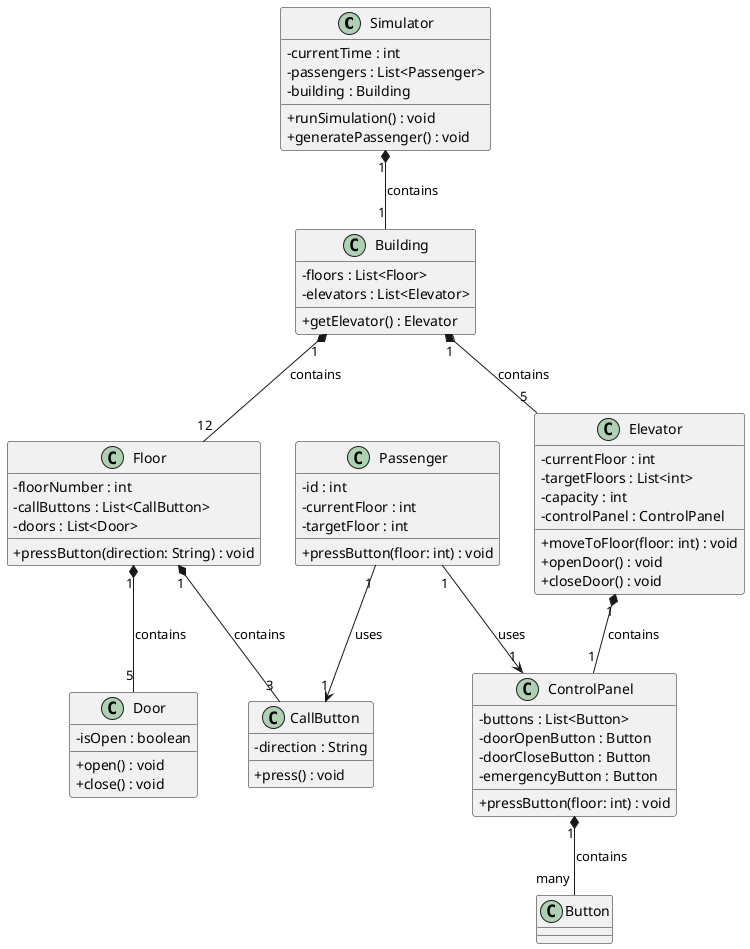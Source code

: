 
@startuml
skinparam classAttributeIconSize 0

class Simulator {
  - currentTime : int
  - passengers : List<Passenger>
  - building : Building
  + runSimulation() : void
  + generatePassenger() : void
}

class Building {
  - floors : List<Floor>
  - elevators : List<Elevator>
  + getElevator() : Elevator
}

class Floor {
  - floorNumber : int
  - callButtons : List<CallButton>
  - doors : List<Door>
  + pressButton(direction: String) : void
}

class Elevator {
  - currentFloor : int
  - targetFloors : List<int>
  - capacity : int
  - controlPanel : ControlPanel
  + moveToFloor(floor: int) : void
  + openDoor() : void
  + closeDoor() : void
}

class ControlPanel {
  - buttons : List<Button>
  - doorOpenButton : Button
  - doorCloseButton : Button
  - emergencyButton : Button
  + pressButton(floor: int) : void
}

class Passenger {
  - id : int
  - currentFloor : int
  - targetFloor : int
  + pressButton(floor: int) : void
}

class CallButton {
  - direction : String
  + press() : void
}

class Door {
  - isOpen : boolean
  + open() : void
  + close() : void
}

Simulator "1" *-- "1" Building : contains
Building "1" *-- "12" Floor : contains
Building "1" *-- "5" Elevator : contains
Floor "1" *-- "3" CallButton : contains
Floor "1" *-- "5" Door : contains
Elevator "1" *-- "1" ControlPanel : contains
ControlPanel "1" *-- "many" Button : contains
Passenger "1" --> "1" ControlPanel : uses
Passenger "1" --> "1" CallButton : uses

@enduml

